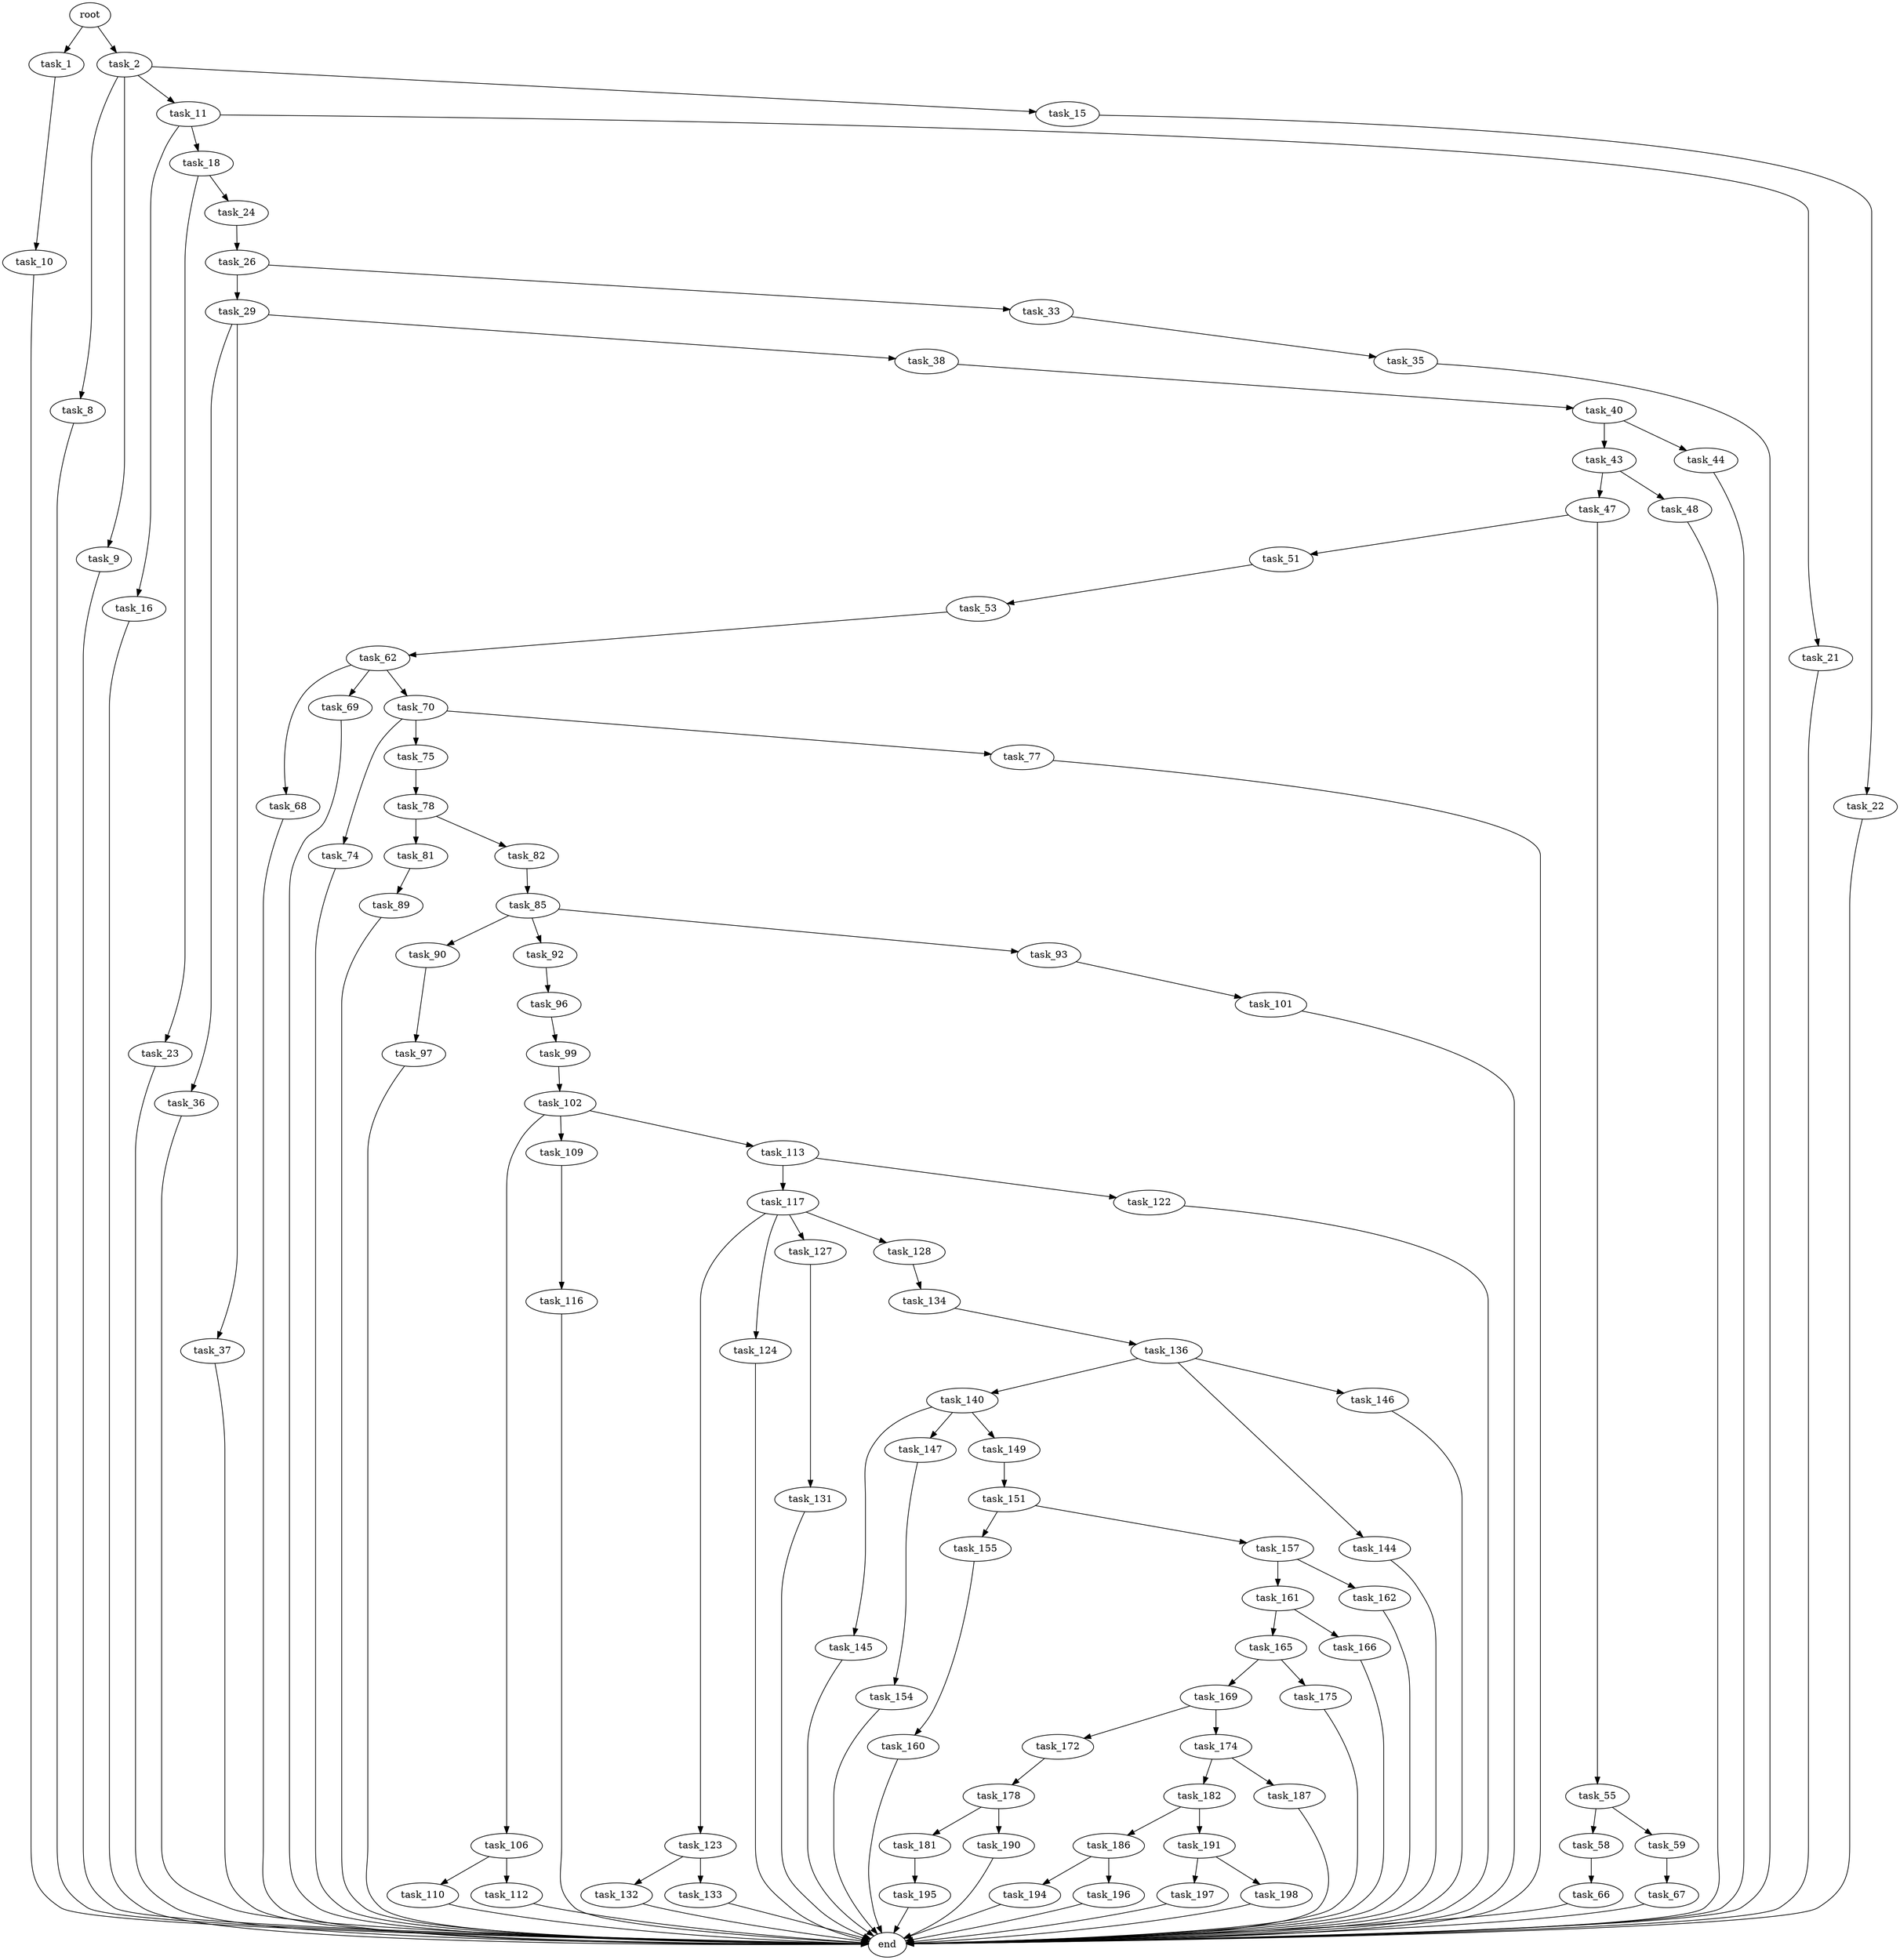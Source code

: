digraph G {
  root [size="0.000000"];
  task_1 [size="68719476736.000000"];
  task_2 [size="8589934592.000000"];
  task_8 [size="68719476736.000000"];
  task_9 [size="549755813888.000000"];
  task_10 [size="231928233984.000000"];
  task_11 [size="549755813888.000000"];
  task_15 [size="28991029248.000000"];
  task_16 [size="231928233984.000000"];
  task_18 [size="782757789696.000000"];
  task_21 [size="140838864837.000000"];
  task_22 [size="2030455317.000000"];
  task_23 [size="368293445632.000000"];
  task_24 [size="549755813888.000000"];
  task_26 [size="95256652476.000000"];
  task_29 [size="549755813888.000000"];
  task_33 [size="129264907362.000000"];
  task_35 [size="7254233934.000000"];
  task_36 [size="5948801347.000000"];
  task_37 [size="231928233984.000000"];
  task_38 [size="19425296403.000000"];
  task_40 [size="231928233984.000000"];
  task_43 [size="37374572003.000000"];
  task_44 [size="549755813888.000000"];
  task_47 [size="904963449844.000000"];
  task_48 [size="231928233984.000000"];
  task_51 [size="213979848490.000000"];
  task_53 [size="231928233984.000000"];
  task_55 [size="49971995795.000000"];
  task_58 [size="68719476736.000000"];
  task_59 [size="24053187980.000000"];
  task_62 [size="436973674081.000000"];
  task_66 [size="83652228693.000000"];
  task_67 [size="134217728000.000000"];
  task_68 [size="22052309645.000000"];
  task_69 [size="15915787618.000000"];
  task_70 [size="223352044164.000000"];
  task_74 [size="10768605181.000000"];
  task_75 [size="27752765998.000000"];
  task_77 [size="142988455410.000000"];
  task_78 [size="1410626365.000000"];
  task_81 [size="1025496080688.000000"];
  task_82 [size="267003053324.000000"];
  task_85 [size="1970487166.000000"];
  task_89 [size="28991029248.000000"];
  task_90 [size="134217728000.000000"];
  task_92 [size="134217728000.000000"];
  task_93 [size="782757789696.000000"];
  task_96 [size="549755813888.000000"];
  task_97 [size="111758936946.000000"];
  task_99 [size="231928233984.000000"];
  task_101 [size="95044071281.000000"];
  task_102 [size="4030087434.000000"];
  task_106 [size="782757789696.000000"];
  task_109 [size="48489085794.000000"];
  task_110 [size="987786773532.000000"];
  task_112 [size="28991029248.000000"];
  task_113 [size="553540898861.000000"];
  task_116 [size="171242537945.000000"];
  task_117 [size="16391481440.000000"];
  task_122 [size="68719476736.000000"];
  task_123 [size="1743092615.000000"];
  task_124 [size="13872017511.000000"];
  task_127 [size="231928233984.000000"];
  task_128 [size="383202440884.000000"];
  task_131 [size="44994137736.000000"];
  task_132 [size="8589934592.000000"];
  task_133 [size="700339257418.000000"];
  task_134 [size="549755813888.000000"];
  task_136 [size="974826128026.000000"];
  task_140 [size="6638751265.000000"];
  task_144 [size="45170647035.000000"];
  task_145 [size="549755813888.000000"];
  task_146 [size="134217728000.000000"];
  task_147 [size="96784058963.000000"];
  task_149 [size="153136041425.000000"];
  task_151 [size="134217728000.000000"];
  task_154 [size="4034466834.000000"];
  task_155 [size="28991029248.000000"];
  task_157 [size="549755813888.000000"];
  task_160 [size="68719476736.000000"];
  task_161 [size="28991029248.000000"];
  task_162 [size="256254303507.000000"];
  task_165 [size="31548038740.000000"];
  task_166 [size="3126103811.000000"];
  task_169 [size="1073741824000.000000"];
  task_172 [size="1073741824000.000000"];
  task_174 [size="225627152334.000000"];
  task_175 [size="624529874176.000000"];
  task_178 [size="313863736551.000000"];
  task_181 [size="8082068795.000000"];
  task_182 [size="95217514159.000000"];
  task_186 [size="28991029248.000000"];
  task_187 [size="1073741824000.000000"];
  task_190 [size="549755813888.000000"];
  task_191 [size="1073741824000.000000"];
  task_194 [size="900649686641.000000"];
  task_195 [size="68719476736.000000"];
  task_196 [size="599733847298.000000"];
  task_197 [size="90446869855.000000"];
  task_198 [size="332610760701.000000"];
  end [size="0.000000"];

  root -> task_1 [size="1.000000"];
  root -> task_2 [size="1.000000"];
  task_1 -> task_10 [size="134217728.000000"];
  task_2 -> task_8 [size="33554432.000000"];
  task_2 -> task_9 [size="33554432.000000"];
  task_2 -> task_11 [size="33554432.000000"];
  task_2 -> task_15 [size="33554432.000000"];
  task_8 -> end [size="1.000000"];
  task_9 -> end [size="1.000000"];
  task_10 -> end [size="1.000000"];
  task_11 -> task_16 [size="536870912.000000"];
  task_11 -> task_18 [size="536870912.000000"];
  task_11 -> task_21 [size="536870912.000000"];
  task_15 -> task_22 [size="75497472.000000"];
  task_16 -> end [size="1.000000"];
  task_18 -> task_23 [size="679477248.000000"];
  task_18 -> task_24 [size="679477248.000000"];
  task_21 -> end [size="1.000000"];
  task_22 -> end [size="1.000000"];
  task_23 -> end [size="1.000000"];
  task_24 -> task_26 [size="536870912.000000"];
  task_26 -> task_29 [size="134217728.000000"];
  task_26 -> task_33 [size="134217728.000000"];
  task_29 -> task_36 [size="536870912.000000"];
  task_29 -> task_37 [size="536870912.000000"];
  task_29 -> task_38 [size="536870912.000000"];
  task_33 -> task_35 [size="209715200.000000"];
  task_35 -> end [size="1.000000"];
  task_36 -> end [size="1.000000"];
  task_37 -> end [size="1.000000"];
  task_38 -> task_40 [size="411041792.000000"];
  task_40 -> task_43 [size="301989888.000000"];
  task_40 -> task_44 [size="301989888.000000"];
  task_43 -> task_47 [size="679477248.000000"];
  task_43 -> task_48 [size="679477248.000000"];
  task_44 -> end [size="1.000000"];
  task_47 -> task_51 [size="838860800.000000"];
  task_47 -> task_55 [size="838860800.000000"];
  task_48 -> end [size="1.000000"];
  task_51 -> task_53 [size="536870912.000000"];
  task_53 -> task_62 [size="301989888.000000"];
  task_55 -> task_58 [size="134217728.000000"];
  task_55 -> task_59 [size="134217728.000000"];
  task_58 -> task_66 [size="134217728.000000"];
  task_59 -> task_67 [size="411041792.000000"];
  task_62 -> task_68 [size="536870912.000000"];
  task_62 -> task_69 [size="536870912.000000"];
  task_62 -> task_70 [size="536870912.000000"];
  task_66 -> end [size="1.000000"];
  task_67 -> end [size="1.000000"];
  task_68 -> end [size="1.000000"];
  task_69 -> end [size="1.000000"];
  task_70 -> task_74 [size="209715200.000000"];
  task_70 -> task_75 [size="209715200.000000"];
  task_70 -> task_77 [size="209715200.000000"];
  task_74 -> end [size="1.000000"];
  task_75 -> task_78 [size="679477248.000000"];
  task_77 -> end [size="1.000000"];
  task_78 -> task_81 [size="75497472.000000"];
  task_78 -> task_82 [size="75497472.000000"];
  task_81 -> task_89 [size="838860800.000000"];
  task_82 -> task_85 [size="301989888.000000"];
  task_85 -> task_90 [size="33554432.000000"];
  task_85 -> task_92 [size="33554432.000000"];
  task_85 -> task_93 [size="33554432.000000"];
  task_89 -> end [size="1.000000"];
  task_90 -> task_97 [size="209715200.000000"];
  task_92 -> task_96 [size="209715200.000000"];
  task_93 -> task_101 [size="679477248.000000"];
  task_96 -> task_99 [size="536870912.000000"];
  task_97 -> end [size="1.000000"];
  task_99 -> task_102 [size="301989888.000000"];
  task_101 -> end [size="1.000000"];
  task_102 -> task_106 [size="75497472.000000"];
  task_102 -> task_109 [size="75497472.000000"];
  task_102 -> task_113 [size="75497472.000000"];
  task_106 -> task_110 [size="679477248.000000"];
  task_106 -> task_112 [size="679477248.000000"];
  task_109 -> task_116 [size="838860800.000000"];
  task_110 -> end [size="1.000000"];
  task_112 -> end [size="1.000000"];
  task_113 -> task_117 [size="838860800.000000"];
  task_113 -> task_122 [size="838860800.000000"];
  task_116 -> end [size="1.000000"];
  task_117 -> task_123 [size="838860800.000000"];
  task_117 -> task_124 [size="838860800.000000"];
  task_117 -> task_127 [size="838860800.000000"];
  task_117 -> task_128 [size="838860800.000000"];
  task_122 -> end [size="1.000000"];
  task_123 -> task_132 [size="33554432.000000"];
  task_123 -> task_133 [size="33554432.000000"];
  task_124 -> end [size="1.000000"];
  task_127 -> task_131 [size="301989888.000000"];
  task_128 -> task_134 [size="301989888.000000"];
  task_131 -> end [size="1.000000"];
  task_132 -> end [size="1.000000"];
  task_133 -> end [size="1.000000"];
  task_134 -> task_136 [size="536870912.000000"];
  task_136 -> task_140 [size="679477248.000000"];
  task_136 -> task_144 [size="679477248.000000"];
  task_136 -> task_146 [size="679477248.000000"];
  task_140 -> task_145 [size="134217728.000000"];
  task_140 -> task_147 [size="134217728.000000"];
  task_140 -> task_149 [size="134217728.000000"];
  task_144 -> end [size="1.000000"];
  task_145 -> end [size="1.000000"];
  task_146 -> end [size="1.000000"];
  task_147 -> task_154 [size="411041792.000000"];
  task_149 -> task_151 [size="134217728.000000"];
  task_151 -> task_155 [size="209715200.000000"];
  task_151 -> task_157 [size="209715200.000000"];
  task_154 -> end [size="1.000000"];
  task_155 -> task_160 [size="75497472.000000"];
  task_157 -> task_161 [size="536870912.000000"];
  task_157 -> task_162 [size="536870912.000000"];
  task_160 -> end [size="1.000000"];
  task_161 -> task_165 [size="75497472.000000"];
  task_161 -> task_166 [size="75497472.000000"];
  task_162 -> end [size="1.000000"];
  task_165 -> task_169 [size="679477248.000000"];
  task_165 -> task_175 [size="679477248.000000"];
  task_166 -> end [size="1.000000"];
  task_169 -> task_172 [size="838860800.000000"];
  task_169 -> task_174 [size="838860800.000000"];
  task_172 -> task_178 [size="838860800.000000"];
  task_174 -> task_182 [size="838860800.000000"];
  task_174 -> task_187 [size="838860800.000000"];
  task_175 -> end [size="1.000000"];
  task_178 -> task_181 [size="209715200.000000"];
  task_178 -> task_190 [size="209715200.000000"];
  task_181 -> task_195 [size="134217728.000000"];
  task_182 -> task_186 [size="75497472.000000"];
  task_182 -> task_191 [size="75497472.000000"];
  task_186 -> task_194 [size="75497472.000000"];
  task_186 -> task_196 [size="75497472.000000"];
  task_187 -> end [size="1.000000"];
  task_190 -> end [size="1.000000"];
  task_191 -> task_197 [size="838860800.000000"];
  task_191 -> task_198 [size="838860800.000000"];
  task_194 -> end [size="1.000000"];
  task_195 -> end [size="1.000000"];
  task_196 -> end [size="1.000000"];
  task_197 -> end [size="1.000000"];
  task_198 -> end [size="1.000000"];
}
